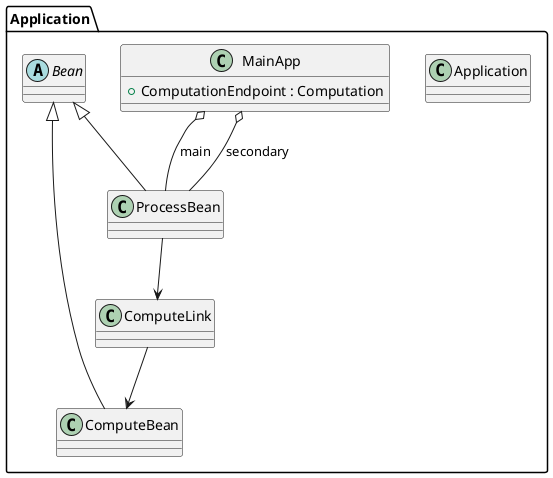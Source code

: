 @startuml lab1-4-1

package Application {
    class Application
    class MainApp {
        + ComputationEndpoint : Computation
    }

    abstract class Bean
    class ProcessBean
    class ComputeBean

    Bean <|-- ProcessBean
    Bean <|-- ComputeBean

    class ComputeLink

    ProcessBean --> ComputeLink
    ComputeLink --> ComputeBean
}

MainApp o-- ProcessBean : "main"
MainApp o-- ProcessBean : "secondary"
@enduml
